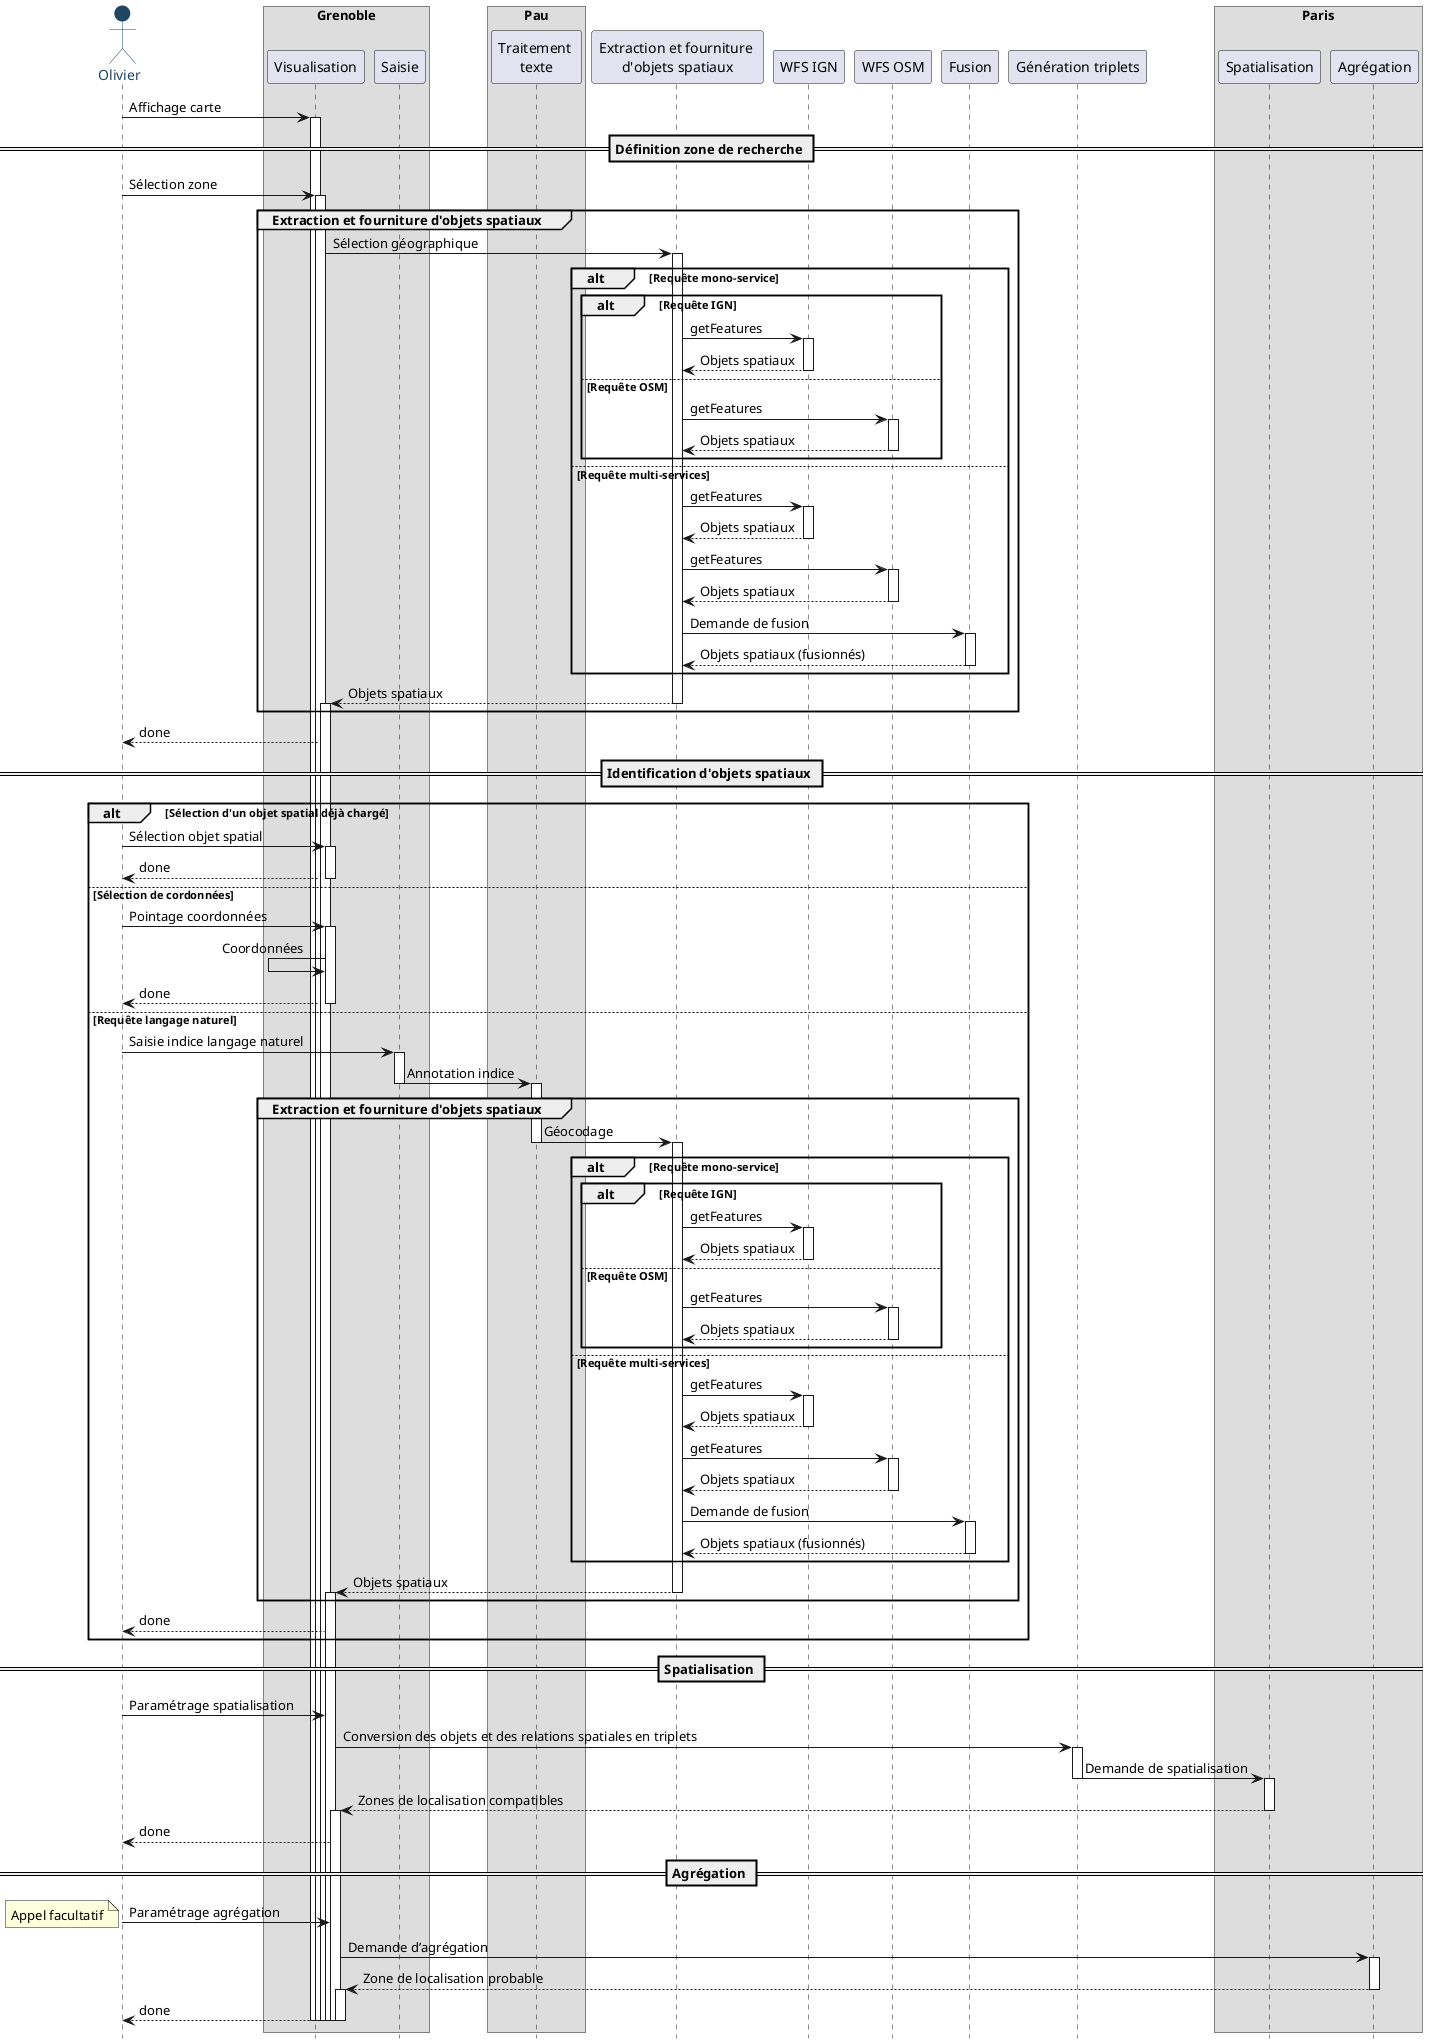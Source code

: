 @startuml

/' Paramètres de style  '/
hide footbox
skinparam sequence {
	ActorBackgroundColor #1e4562
	ActorBorderColor #1e4562
	ActorFontColor #1e4562
}


/' Définition des acteurs et des services '/

actor "Olivier" as ov
participant "Visualisation" as vis
participant "Saisie" as sais
participant "Traitement \ntexte" as txt
participant "Extraction et fourniture \nd'objets spatiaux" as ext
participant "Génération triplets" as gt
participant "Spatialisation" as spa
participant "Agrégation" as fus


/' Positionnement des services et définition des groupes '/

box "Grenoble"
    participant vis
    participant sais
end box

box "Pau"
    participant txt
end box

participant ext

participant "WFS IGN" as ign
participant "WFS OSM" as osm
participant "Fusion"


participant gt

box "Paris"
    participant spa
    participant fus
end box


/' Définition séquence affichage carte '/

ov -> vis: Affichage carte
activate vis


/' Séquence définition zone de recherche '/

== Définition zone de recherche ==

ov -> vis: Sélection zone
activate vis

group Extraction et fourniture d'objets spatiaux

    vis -> ext: Sélection géographique
    activate ext

    alt Requête mono-service
    	alt Requête IGN
	    ext -> ign: getFeatures
	    activate ign
	    ext <-- ign: Objets spatiaux
	    deactivate ign
	else Requête OSM
             ext -> osm: getFeatures
	     activate osm
	     ext <-- osm: Objets spatiaux
	     deactivate osm
	end
    else Requête multi-services
    	/'Requête IGN'/
        ext -> ign: getFeatures
	activate ign
	ext <-- ign: Objets spatiaux
	deactivate ign

	/'Requête OSM'/
	ext -> osm: getFeatures
	activate osm
	ext <-- osm: Objets spatiaux
	deactivate osm

	/'Fusion IGN&OSM'/
	ext -> "Fusion": Demande de fusion
	activate "Fusion"
	ext <-- "Fusion": Objets spatiaux (fusionnés)
	deactivate "Fusion"
    end

    vis <-- ext:  Objets spatiaux
    deactivate ext
    activate vis
end

ov <-- vis: done


/' Séquence identification d'objets spatiaux '/

== Identification d'objets spatiaux ==

alt Sélection d'un objet spatial déjà chargé
    ov -> vis: Sélection objet spatial
    activate vis
    ov <-- vis: done
    deactivate vis
else Sélection de cordonnées
     ov -> vis: Pointage coordonnées
     activate vis
     vis <- vis:  Coordonnées
     ov <-- vis: done
     deactivate vis
else Requête langage naturel
     ov -> sais: Saisie indice langage naturel
     activate sais
     sais -> txt: Annotation indice
     deactivate sais
     activate txt

     group Extraction et fourniture d'objets spatiaux
     	   txt -> ext: Géocodage
	   deactivate txt
	   activate ext

	   alt Requête mono-service
	       alt Requête IGN
	       	   ext -> ign: getFeatures
	       	   activate ign
	       	   ext <-- ign: Objets spatiaux
		   deactivate ign
	       else Requête OSM
	           ext -> osm: getFeatures
		   activate osm
		   ext <-- osm: Objets spatiaux
		   deactivate osm
	      end
	   else Requête multi-services
	      ext -> ign: getFeatures
	      activate ign
	      ext <-- ign: Objets spatiaux
	      deactivate ign

	      ext -> osm: getFeatures
	      activate osm
	      ext <-- osm: Objets spatiaux
	      deactivate osm

	      ext -> "Fusion": Demande de fusion
	      activate "Fusion"
	      ext <-- "Fusion": Objets spatiaux (fusionnés)
	      deactivate "Fusion"
end

    vis <-- ext:  Objets spatiaux
    deactivate ext
    activate vis

end

activate vis
ov <-- vis: done
end


/' Séquence spatialisation '/

== Spatialisation ==

ov -> vis: Paramétrage spatialisation
vis -> gt: Conversion des objets et des relations spatiales en triplets
activate gt
gt -> spa: Demande de spatialisation
deactivate gt
activate spa
vis <-- spa: Zones de localisation compatibles
deactivate spa
activate vis
ov <-- vis: done


/'Séquence agrégation'/

== Agrégation ==

ov -> vis: Paramétrage agrégation

note left
Appel facultatif
end note

vis -> fus: Demande d’agrégation
activate fus
vis <-- fus: Zone de localisation probable
deactivate fus
activate vis
ov <-- vis: done


/' Fin diagramme '/

deactivate vis
deactivate vis
deactivate vis
deactivate vis
deactivate vis
deactivate vis
@enduml